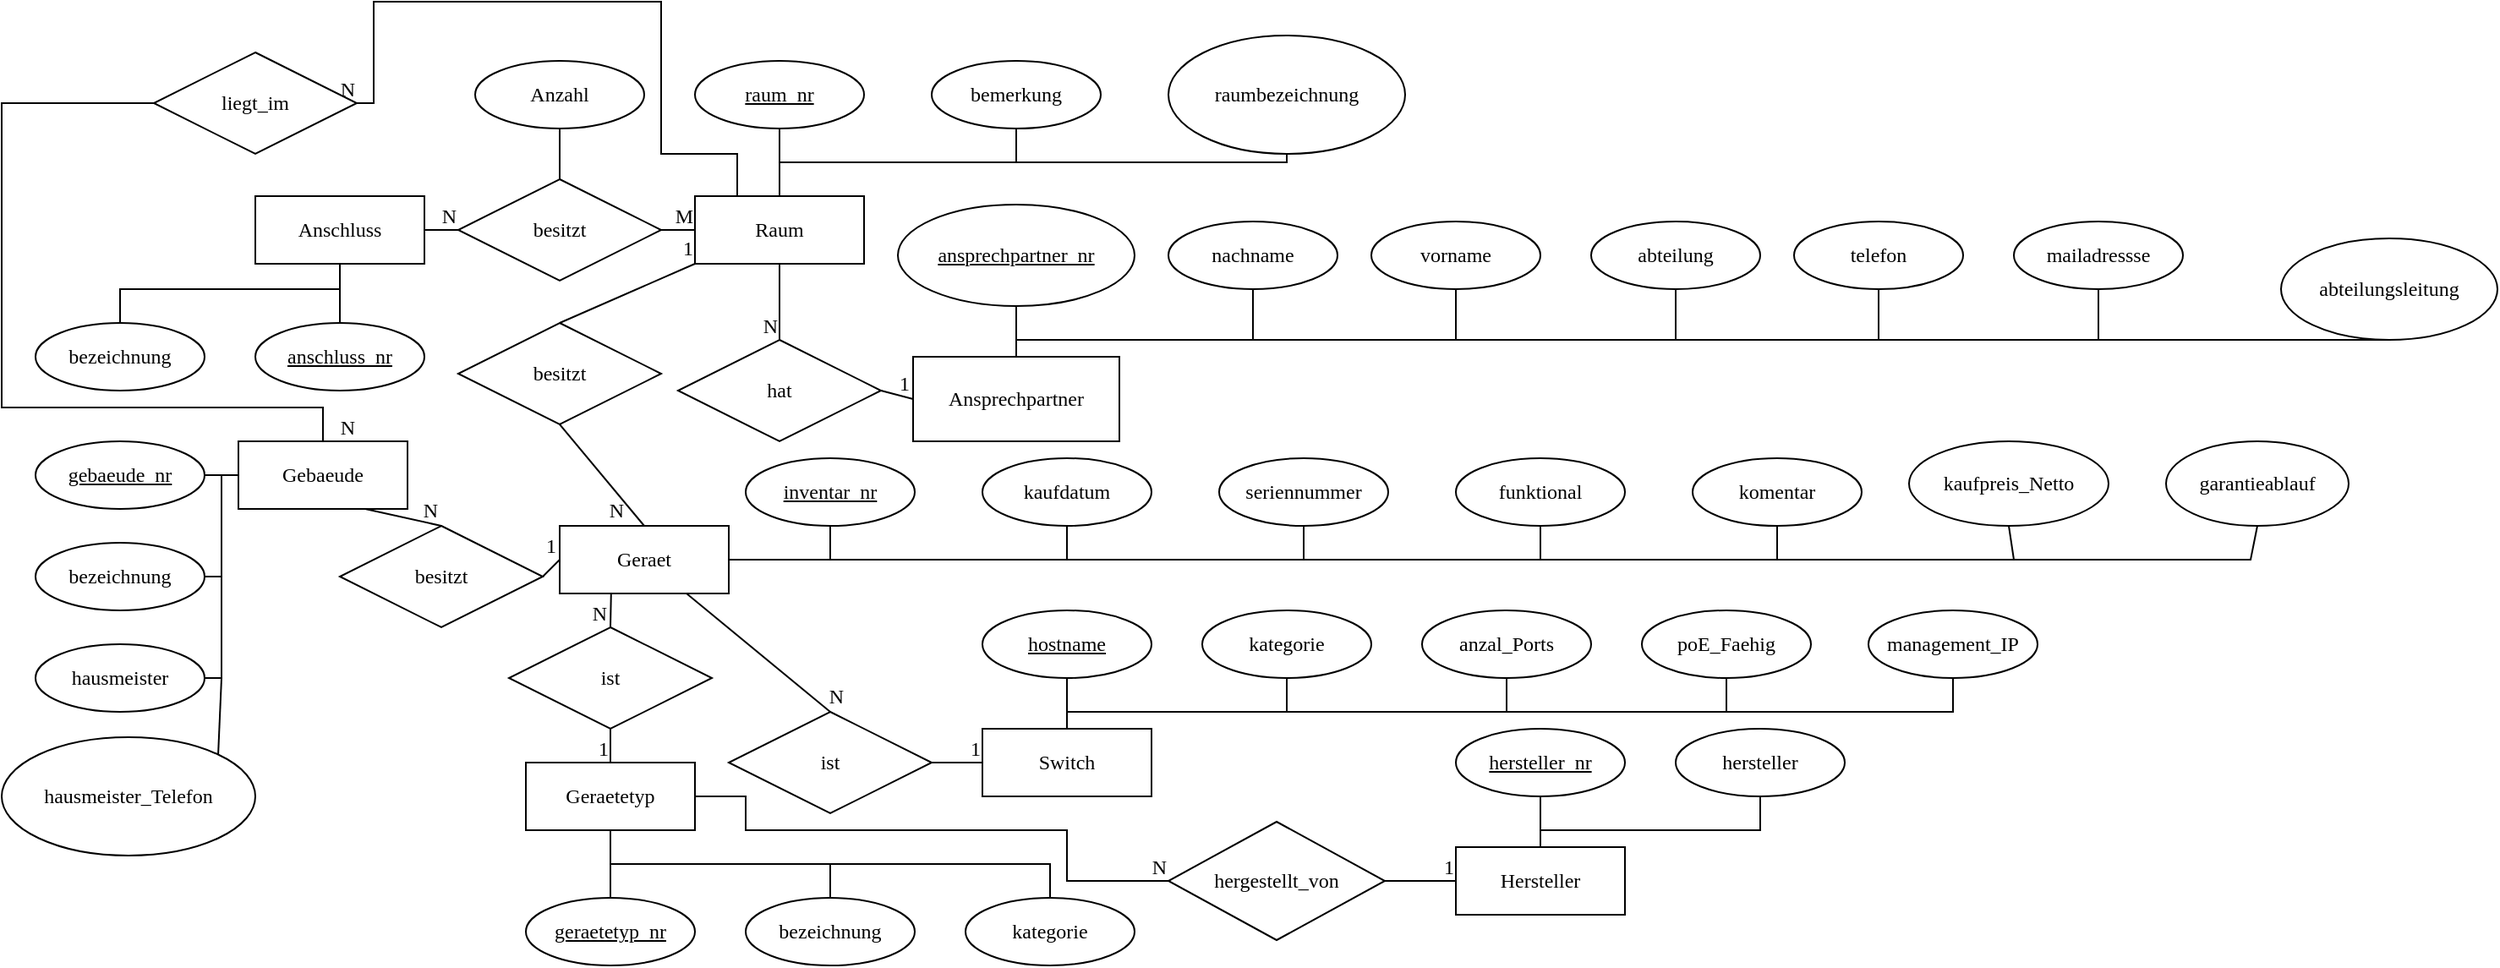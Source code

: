 <mxfile version="21.7.5" type="device">
  <diagram id="R2lEEEUBdFMjLlhIrx00" name="Page-1">
    <mxGraphModel dx="1962" dy="1317" grid="1" gridSize="10" guides="1" tooltips="1" connect="1" arrows="1" fold="1" page="1" pageScale="1" pageWidth="1654" pageHeight="1169" math="0" shadow="0" extFonts="Permanent Marker^https://fonts.googleapis.com/css?family=Permanent+Marker">
      <root>
        <mxCell id="0" />
        <mxCell id="1" parent="0" />
        <mxCell id="VkWqaVcfCihmLtdVIZe6-1" value="Anschluss" style="whiteSpace=wrap;html=1;align=center;fontFamily=CaskaydiaCove Nerd Font Mono;" vertex="1" parent="1">
          <mxGeometry x="272" y="405" width="100" height="40" as="geometry" />
        </mxCell>
        <mxCell id="VkWqaVcfCihmLtdVIZe6-2" value="anschluss_nr" style="ellipse;whiteSpace=wrap;html=1;align=center;fontStyle=4;fontFamily=CaskaydiaCove Nerd Font Mono;" vertex="1" parent="1">
          <mxGeometry x="272" y="480" width="100" height="40" as="geometry" />
        </mxCell>
        <mxCell id="VkWqaVcfCihmLtdVIZe6-3" value="bezeichnung" style="ellipse;whiteSpace=wrap;html=1;align=center;fontFamily=CaskaydiaCove Nerd Font Mono;" vertex="1" parent="1">
          <mxGeometry x="142" y="480" width="100" height="40" as="geometry" />
        </mxCell>
        <mxCell id="VkWqaVcfCihmLtdVIZe6-4" value="Raum" style="whiteSpace=wrap;html=1;align=center;fontFamily=CaskaydiaCove Nerd Font Mono;" vertex="1" parent="1">
          <mxGeometry x="532" y="405" width="100" height="40" as="geometry" />
        </mxCell>
        <mxCell id="VkWqaVcfCihmLtdVIZe6-5" value="raum_nr" style="ellipse;whiteSpace=wrap;html=1;align=center;fontStyle=4;fontFamily=CaskaydiaCove Nerd Font Mono;" vertex="1" parent="1">
          <mxGeometry x="532" y="325" width="100" height="40" as="geometry" />
        </mxCell>
        <mxCell id="VkWqaVcfCihmLtdVIZe6-6" value="raumbezeichnung" style="ellipse;whiteSpace=wrap;html=1;align=center;fontFamily=CaskaydiaCove Nerd Font Mono;" vertex="1" parent="1">
          <mxGeometry x="812" y="310" width="140" height="70" as="geometry" />
        </mxCell>
        <mxCell id="VkWqaVcfCihmLtdVIZe6-7" value="bemerkung" style="ellipse;whiteSpace=wrap;html=1;align=center;fontFamily=CaskaydiaCove Nerd Font Mono;" vertex="1" parent="1">
          <mxGeometry x="672" y="325" width="100" height="40" as="geometry" />
        </mxCell>
        <mxCell id="VkWqaVcfCihmLtdVIZe6-8" value="Ansprechpartner" style="whiteSpace=wrap;html=1;align=center;fontFamily=CaskaydiaCove Nerd Font Mono;" vertex="1" parent="1">
          <mxGeometry x="661" y="500" width="122" height="50" as="geometry" />
        </mxCell>
        <mxCell id="VkWqaVcfCihmLtdVIZe6-9" value="ansprechpartner_nr" style="ellipse;whiteSpace=wrap;html=1;align=center;fontStyle=4;fontFamily=CaskaydiaCove Nerd Font Mono;" vertex="1" parent="1">
          <mxGeometry x="652" y="410" width="140" height="60" as="geometry" />
        </mxCell>
        <mxCell id="VkWqaVcfCihmLtdVIZe6-10" value="vorname" style="ellipse;whiteSpace=wrap;html=1;align=center;fontFamily=CaskaydiaCove Nerd Font Mono;" vertex="1" parent="1">
          <mxGeometry x="932" y="420" width="100" height="40" as="geometry" />
        </mxCell>
        <mxCell id="VkWqaVcfCihmLtdVIZe6-11" value="nachname" style="ellipse;whiteSpace=wrap;html=1;align=center;fontFamily=CaskaydiaCove Nerd Font Mono;" vertex="1" parent="1">
          <mxGeometry x="812" y="420" width="100" height="40" as="geometry" />
        </mxCell>
        <mxCell id="VkWqaVcfCihmLtdVIZe6-12" value="abteilung" style="ellipse;whiteSpace=wrap;html=1;align=center;fontFamily=CaskaydiaCove Nerd Font Mono;" vertex="1" parent="1">
          <mxGeometry x="1062" y="420" width="100" height="40" as="geometry" />
        </mxCell>
        <mxCell id="VkWqaVcfCihmLtdVIZe6-13" value="telefon" style="ellipse;whiteSpace=wrap;html=1;align=center;fontFamily=CaskaydiaCove Nerd Font Mono;" vertex="1" parent="1">
          <mxGeometry x="1182" y="420" width="100" height="40" as="geometry" />
        </mxCell>
        <mxCell id="VkWqaVcfCihmLtdVIZe6-15" value="mailadressse" style="ellipse;whiteSpace=wrap;html=1;align=center;fontFamily=CaskaydiaCove Nerd Font Mono;" vertex="1" parent="1">
          <mxGeometry x="1312" y="420" width="100" height="40" as="geometry" />
        </mxCell>
        <mxCell id="VkWqaVcfCihmLtdVIZe6-16" value="abteilungsleitung" style="ellipse;whiteSpace=wrap;html=1;align=center;fontFamily=CaskaydiaCove Nerd Font Mono;" vertex="1" parent="1">
          <mxGeometry x="1470" y="430" width="128" height="60" as="geometry" />
        </mxCell>
        <mxCell id="VkWqaVcfCihmLtdVIZe6-17" value="Gebaeude" style="whiteSpace=wrap;html=1;align=center;fontFamily=CaskaydiaCove Nerd Font Mono;" vertex="1" parent="1">
          <mxGeometry x="262" y="550" width="100" height="40" as="geometry" />
        </mxCell>
        <mxCell id="VkWqaVcfCihmLtdVIZe6-18" value="gebaeude_nr" style="ellipse;whiteSpace=wrap;html=1;align=center;fontStyle=4;fontFamily=CaskaydiaCove Nerd Font Mono;" vertex="1" parent="1">
          <mxGeometry x="142" y="550" width="100" height="40" as="geometry" />
        </mxCell>
        <mxCell id="VkWqaVcfCihmLtdVIZe6-19" value="bezeichnung" style="ellipse;whiteSpace=wrap;html=1;align=center;fontFamily=CaskaydiaCove Nerd Font Mono;" vertex="1" parent="1">
          <mxGeometry x="142" y="610" width="100" height="40" as="geometry" />
        </mxCell>
        <mxCell id="VkWqaVcfCihmLtdVIZe6-20" value="hausmeister" style="ellipse;whiteSpace=wrap;html=1;align=center;fontFamily=CaskaydiaCove Nerd Font Mono;" vertex="1" parent="1">
          <mxGeometry x="142" y="670" width="100" height="40" as="geometry" />
        </mxCell>
        <mxCell id="VkWqaVcfCihmLtdVIZe6-21" value="hausmeister_Telefon" style="ellipse;whiteSpace=wrap;html=1;align=center;fontFamily=CaskaydiaCove Nerd Font Mono;" vertex="1" parent="1">
          <mxGeometry x="122" y="725" width="150" height="70" as="geometry" />
        </mxCell>
        <mxCell id="VkWqaVcfCihmLtdVIZe6-22" value="Geraet" style="whiteSpace=wrap;html=1;align=center;fontFamily=CaskaydiaCove Nerd Font Mono;" vertex="1" parent="1">
          <mxGeometry x="452" y="600" width="100" height="40" as="geometry" />
        </mxCell>
        <mxCell id="VkWqaVcfCihmLtdVIZe6-23" value="inventar_nr" style="ellipse;whiteSpace=wrap;html=1;align=center;fontStyle=4;fontFamily=CaskaydiaCove Nerd Font Mono;" vertex="1" parent="1">
          <mxGeometry x="562" y="560" width="100" height="40" as="geometry" />
        </mxCell>
        <mxCell id="VkWqaVcfCihmLtdVIZe6-24" value="kaufdatum" style="ellipse;whiteSpace=wrap;html=1;align=center;fontFamily=CaskaydiaCove Nerd Font Mono;" vertex="1" parent="1">
          <mxGeometry x="702" y="560" width="100" height="40" as="geometry" />
        </mxCell>
        <mxCell id="VkWqaVcfCihmLtdVIZe6-25" value="seriennummer" style="ellipse;whiteSpace=wrap;html=1;align=center;fontFamily=CaskaydiaCove Nerd Font Mono;" vertex="1" parent="1">
          <mxGeometry x="842" y="560" width="100" height="40" as="geometry" />
        </mxCell>
        <mxCell id="VkWqaVcfCihmLtdVIZe6-26" value="funktional" style="ellipse;whiteSpace=wrap;html=1;align=center;fontFamily=CaskaydiaCove Nerd Font Mono;" vertex="1" parent="1">
          <mxGeometry x="982" y="560" width="100" height="40" as="geometry" />
        </mxCell>
        <mxCell id="VkWqaVcfCihmLtdVIZe6-27" value="komentar" style="ellipse;whiteSpace=wrap;html=1;align=center;fontFamily=CaskaydiaCove Nerd Font Mono;" vertex="1" parent="1">
          <mxGeometry x="1122" y="560" width="100" height="40" as="geometry" />
        </mxCell>
        <mxCell id="VkWqaVcfCihmLtdVIZe6-28" value="kaufpreis_Netto" style="ellipse;whiteSpace=wrap;html=1;align=center;fontFamily=CaskaydiaCove Nerd Font Mono;" vertex="1" parent="1">
          <mxGeometry x="1250" y="550" width="118" height="50" as="geometry" />
        </mxCell>
        <mxCell id="VkWqaVcfCihmLtdVIZe6-29" value="garantieablauf" style="ellipse;whiteSpace=wrap;html=1;align=center;fontFamily=CaskaydiaCove Nerd Font Mono;" vertex="1" parent="1">
          <mxGeometry x="1402" y="550" width="108" height="50" as="geometry" />
        </mxCell>
        <mxCell id="VkWqaVcfCihmLtdVIZe6-30" value="Geraetetyp" style="whiteSpace=wrap;html=1;align=center;fontFamily=CaskaydiaCove Nerd Font Mono;" vertex="1" parent="1">
          <mxGeometry x="432" y="740" width="100" height="40" as="geometry" />
        </mxCell>
        <mxCell id="VkWqaVcfCihmLtdVIZe6-31" value="geraetetyp_nr" style="ellipse;whiteSpace=wrap;html=1;align=center;fontStyle=4;fontFamily=CaskaydiaCove Nerd Font Mono;" vertex="1" parent="1">
          <mxGeometry x="432" y="820" width="100" height="40" as="geometry" />
        </mxCell>
        <mxCell id="VkWqaVcfCihmLtdVIZe6-32" value="bezeichnung" style="ellipse;whiteSpace=wrap;html=1;align=center;fontFamily=CaskaydiaCove Nerd Font Mono;" vertex="1" parent="1">
          <mxGeometry x="562" y="820" width="100" height="40" as="geometry" />
        </mxCell>
        <mxCell id="VkWqaVcfCihmLtdVIZe6-33" value="kategorie" style="ellipse;whiteSpace=wrap;html=1;align=center;fontFamily=CaskaydiaCove Nerd Font Mono;" vertex="1" parent="1">
          <mxGeometry x="692" y="820" width="100" height="40" as="geometry" />
        </mxCell>
        <mxCell id="VkWqaVcfCihmLtdVIZe6-34" value="Hersteller" style="whiteSpace=wrap;html=1;align=center;fontFamily=CaskaydiaCove Nerd Font Mono;" vertex="1" parent="1">
          <mxGeometry x="982" y="790" width="100" height="40" as="geometry" />
        </mxCell>
        <mxCell id="VkWqaVcfCihmLtdVIZe6-35" value="hersteller_nr" style="ellipse;whiteSpace=wrap;html=1;align=center;fontStyle=4;fontFamily=CaskaydiaCove Nerd Font Mono;" vertex="1" parent="1">
          <mxGeometry x="982" y="720" width="100" height="40" as="geometry" />
        </mxCell>
        <mxCell id="VkWqaVcfCihmLtdVIZe6-36" value="hersteller" style="ellipse;whiteSpace=wrap;html=1;align=center;fontFamily=CaskaydiaCove Nerd Font Mono;" vertex="1" parent="1">
          <mxGeometry x="1112" y="720" width="100" height="40" as="geometry" />
        </mxCell>
        <mxCell id="VkWqaVcfCihmLtdVIZe6-37" value="Switch" style="whiteSpace=wrap;html=1;align=center;fontFamily=CaskaydiaCove Nerd Font Mono;" vertex="1" parent="1">
          <mxGeometry x="702" y="720" width="100" height="40" as="geometry" />
        </mxCell>
        <mxCell id="VkWqaVcfCihmLtdVIZe6-38" value="hostname" style="ellipse;whiteSpace=wrap;html=1;align=center;fontStyle=4;fontFamily=CaskaydiaCove Nerd Font Mono;" vertex="1" parent="1">
          <mxGeometry x="702" y="650" width="100" height="40" as="geometry" />
        </mxCell>
        <mxCell id="VkWqaVcfCihmLtdVIZe6-39" value="kategorie" style="ellipse;whiteSpace=wrap;html=1;align=center;fontFamily=CaskaydiaCove Nerd Font Mono;" vertex="1" parent="1">
          <mxGeometry x="832" y="650" width="100" height="40" as="geometry" />
        </mxCell>
        <mxCell id="VkWqaVcfCihmLtdVIZe6-40" value="anzal_Ports" style="ellipse;whiteSpace=wrap;html=1;align=center;fontFamily=CaskaydiaCove Nerd Font Mono;" vertex="1" parent="1">
          <mxGeometry x="962" y="650" width="100" height="40" as="geometry" />
        </mxCell>
        <mxCell id="VkWqaVcfCihmLtdVIZe6-41" value="poE_Faehig" style="ellipse;whiteSpace=wrap;html=1;align=center;fontFamily=CaskaydiaCove Nerd Font Mono;" vertex="1" parent="1">
          <mxGeometry x="1092" y="650" width="100" height="40" as="geometry" />
        </mxCell>
        <mxCell id="VkWqaVcfCihmLtdVIZe6-42" value="management_IP" style="ellipse;whiteSpace=wrap;html=1;align=center;fontFamily=CaskaydiaCove Nerd Font Mono;" vertex="1" parent="1">
          <mxGeometry x="1226" y="650" width="100" height="40" as="geometry" />
        </mxCell>
        <mxCell id="VkWqaVcfCihmLtdVIZe6-43" value="" style="endArrow=none;html=1;rounded=0;exitX=0.5;exitY=1;exitDx=0;exitDy=0;entryX=0.5;entryY=0;entryDx=0;entryDy=0;fontFamily=CaskaydiaCove Nerd Font Mono;" edge="1" parent="1" source="VkWqaVcfCihmLtdVIZe6-1" target="VkWqaVcfCihmLtdVIZe6-2">
          <mxGeometry relative="1" as="geometry">
            <mxPoint x="302" y="150" as="sourcePoint" />
            <mxPoint x="462" y="150" as="targetPoint" />
          </mxGeometry>
        </mxCell>
        <mxCell id="VkWqaVcfCihmLtdVIZe6-45" value="" style="endArrow=none;html=1;rounded=0;entryX=0.5;entryY=0;entryDx=0;entryDy=0;fontFamily=CaskaydiaCove Nerd Font Mono;" edge="1" parent="1" target="VkWqaVcfCihmLtdVIZe6-3">
          <mxGeometry relative="1" as="geometry">
            <mxPoint x="322" y="460" as="sourcePoint" />
            <mxPoint x="202" y="480" as="targetPoint" />
            <Array as="points">
              <mxPoint x="192" y="460" />
            </Array>
          </mxGeometry>
        </mxCell>
        <mxCell id="VkWqaVcfCihmLtdVIZe6-46" value="" style="endArrow=none;html=1;rounded=0;exitX=0.5;exitY=0;exitDx=0;exitDy=0;entryX=0.5;entryY=1;entryDx=0;entryDy=0;fontFamily=CaskaydiaCove Nerd Font Mono;" edge="1" parent="1" source="VkWqaVcfCihmLtdVIZe6-8" target="VkWqaVcfCihmLtdVIZe6-9">
          <mxGeometry relative="1" as="geometry">
            <mxPoint x="892" y="570" as="sourcePoint" />
            <mxPoint x="1052" y="570" as="targetPoint" />
          </mxGeometry>
        </mxCell>
        <mxCell id="VkWqaVcfCihmLtdVIZe6-47" value="" style="endArrow=none;html=1;rounded=0;entryX=0.5;entryY=1;entryDx=0;entryDy=0;fontFamily=CaskaydiaCove Nerd Font Mono;" edge="1" parent="1" target="VkWqaVcfCihmLtdVIZe6-11">
          <mxGeometry relative="1" as="geometry">
            <mxPoint x="722" y="490" as="sourcePoint" />
            <mxPoint x="1012" y="490" as="targetPoint" />
            <Array as="points">
              <mxPoint x="862" y="490" />
            </Array>
          </mxGeometry>
        </mxCell>
        <mxCell id="VkWqaVcfCihmLtdVIZe6-48" value="" style="endArrow=none;html=1;rounded=0;entryX=0.5;entryY=1;entryDx=0;entryDy=0;fontFamily=CaskaydiaCove Nerd Font Mono;" edge="1" parent="1" target="VkWqaVcfCihmLtdVIZe6-10">
          <mxGeometry relative="1" as="geometry">
            <mxPoint x="862" y="490" as="sourcePoint" />
            <mxPoint x="1082" y="580" as="targetPoint" />
            <Array as="points">
              <mxPoint x="982" y="490" />
            </Array>
          </mxGeometry>
        </mxCell>
        <mxCell id="VkWqaVcfCihmLtdVIZe6-49" value="" style="endArrow=none;html=1;rounded=0;entryX=0.5;entryY=1;entryDx=0;entryDy=0;fontFamily=CaskaydiaCove Nerd Font Mono;" edge="1" parent="1" target="VkWqaVcfCihmLtdVIZe6-12">
          <mxGeometry relative="1" as="geometry">
            <mxPoint x="982" y="490" as="sourcePoint" />
            <mxPoint x="1312" y="570" as="targetPoint" />
            <Array as="points">
              <mxPoint x="1112" y="490" />
            </Array>
          </mxGeometry>
        </mxCell>
        <mxCell id="VkWqaVcfCihmLtdVIZe6-50" value="" style="endArrow=none;html=1;rounded=0;entryX=0.5;entryY=1;entryDx=0;entryDy=0;fontFamily=CaskaydiaCove Nerd Font Mono;" edge="1" parent="1" target="VkWqaVcfCihmLtdVIZe6-13">
          <mxGeometry relative="1" as="geometry">
            <mxPoint x="1112" y="490" as="sourcePoint" />
            <mxPoint x="1382" y="580" as="targetPoint" />
            <Array as="points">
              <mxPoint x="1232" y="490" />
            </Array>
          </mxGeometry>
        </mxCell>
        <mxCell id="VkWqaVcfCihmLtdVIZe6-51" value="" style="endArrow=none;html=1;rounded=0;entryX=0.5;entryY=1;entryDx=0;entryDy=0;fontFamily=CaskaydiaCove Nerd Font Mono;" edge="1" parent="1" target="VkWqaVcfCihmLtdVIZe6-15">
          <mxGeometry relative="1" as="geometry">
            <mxPoint x="1232" y="490" as="sourcePoint" />
            <mxPoint x="1352" y="570" as="targetPoint" />
            <Array as="points">
              <mxPoint x="1362" y="490" />
            </Array>
          </mxGeometry>
        </mxCell>
        <mxCell id="VkWqaVcfCihmLtdVIZe6-52" value="" style="endArrow=none;html=1;rounded=0;entryX=0.5;entryY=1;entryDx=0;entryDy=0;fontFamily=CaskaydiaCove Nerd Font Mono;" edge="1" parent="1" target="VkWqaVcfCihmLtdVIZe6-16">
          <mxGeometry relative="1" as="geometry">
            <mxPoint x="1362" y="490" as="sourcePoint" />
            <mxPoint x="1612" y="590" as="targetPoint" />
            <Array as="points">
              <mxPoint x="1482" y="490" />
            </Array>
          </mxGeometry>
        </mxCell>
        <mxCell id="VkWqaVcfCihmLtdVIZe6-53" value="" style="endArrow=none;html=1;rounded=0;exitX=0.5;exitY=0;exitDx=0;exitDy=0;entryX=0.5;entryY=1;entryDx=0;entryDy=0;fontFamily=CaskaydiaCove Nerd Font Mono;" edge="1" parent="1" source="VkWqaVcfCihmLtdVIZe6-4" target="VkWqaVcfCihmLtdVIZe6-5">
          <mxGeometry relative="1" as="geometry">
            <mxPoint x="1102" y="325" as="sourcePoint" />
            <mxPoint x="1262" y="325" as="targetPoint" />
          </mxGeometry>
        </mxCell>
        <mxCell id="VkWqaVcfCihmLtdVIZe6-54" value="" style="endArrow=none;html=1;rounded=0;entryX=0.5;entryY=1;entryDx=0;entryDy=0;fontFamily=CaskaydiaCove Nerd Font Mono;" edge="1" parent="1" target="VkWqaVcfCihmLtdVIZe6-7">
          <mxGeometry relative="1" as="geometry">
            <mxPoint x="582" y="385" as="sourcePoint" />
            <mxPoint x="852" y="455" as="targetPoint" />
            <Array as="points">
              <mxPoint x="722" y="385" />
            </Array>
          </mxGeometry>
        </mxCell>
        <mxCell id="VkWqaVcfCihmLtdVIZe6-55" value="" style="endArrow=none;html=1;rounded=0;entryX=0.5;entryY=1;entryDx=0;entryDy=0;fontFamily=CaskaydiaCove Nerd Font Mono;" edge="1" parent="1" target="VkWqaVcfCihmLtdVIZe6-6">
          <mxGeometry relative="1" as="geometry">
            <mxPoint x="722" y="385" as="sourcePoint" />
            <mxPoint x="982" y="595" as="targetPoint" />
            <Array as="points">
              <mxPoint x="882" y="385" />
            </Array>
          </mxGeometry>
        </mxCell>
        <mxCell id="VkWqaVcfCihmLtdVIZe6-56" value="" style="endArrow=none;html=1;rounded=0;exitX=1;exitY=0.5;exitDx=0;exitDy=0;entryX=0;entryY=0.5;entryDx=0;entryDy=0;fontFamily=CaskaydiaCove Nerd Font Mono;" edge="1" parent="1" source="VkWqaVcfCihmLtdVIZe6-18" target="VkWqaVcfCihmLtdVIZe6-17">
          <mxGeometry relative="1" as="geometry">
            <mxPoint x="1332" y="1065" as="sourcePoint" />
            <mxPoint x="212" y="620" as="targetPoint" />
          </mxGeometry>
        </mxCell>
        <mxCell id="VkWqaVcfCihmLtdVIZe6-60" value="" style="endArrow=none;html=1;rounded=0;exitX=1;exitY=0.5;exitDx=0;exitDy=0;entryX=0.5;entryY=1;entryDx=0;entryDy=0;fontFamily=CaskaydiaCove Nerd Font Mono;" edge="1" parent="1" source="VkWqaVcfCihmLtdVIZe6-22" target="VkWqaVcfCihmLtdVIZe6-23">
          <mxGeometry relative="1" as="geometry">
            <mxPoint x="912" y="790" as="sourcePoint" />
            <mxPoint x="1072" y="790" as="targetPoint" />
            <Array as="points">
              <mxPoint x="612" y="620" />
            </Array>
          </mxGeometry>
        </mxCell>
        <mxCell id="VkWqaVcfCihmLtdVIZe6-61" value="" style="endArrow=none;html=1;rounded=0;entryX=0.5;entryY=1;entryDx=0;entryDy=0;fontFamily=CaskaydiaCove Nerd Font Mono;" edge="1" parent="1" target="VkWqaVcfCihmLtdVIZe6-24">
          <mxGeometry relative="1" as="geometry">
            <mxPoint x="612" y="620" as="sourcePoint" />
            <mxPoint x="1022" y="680" as="targetPoint" />
            <Array as="points">
              <mxPoint x="752" y="620" />
            </Array>
          </mxGeometry>
        </mxCell>
        <mxCell id="VkWqaVcfCihmLtdVIZe6-62" value="" style="endArrow=none;html=1;rounded=0;entryX=0.5;entryY=1;entryDx=0;entryDy=0;fontFamily=CaskaydiaCove Nerd Font Mono;" edge="1" parent="1" target="VkWqaVcfCihmLtdVIZe6-25">
          <mxGeometry relative="1" as="geometry">
            <mxPoint x="752" y="620" as="sourcePoint" />
            <mxPoint x="1042" y="640" as="targetPoint" />
            <Array as="points">
              <mxPoint x="892" y="620" />
            </Array>
          </mxGeometry>
        </mxCell>
        <mxCell id="VkWqaVcfCihmLtdVIZe6-63" value="" style="endArrow=none;html=1;rounded=0;entryX=0.5;entryY=1;entryDx=0;entryDy=0;fontFamily=CaskaydiaCove Nerd Font Mono;" edge="1" parent="1" target="VkWqaVcfCihmLtdVIZe6-26">
          <mxGeometry relative="1" as="geometry">
            <mxPoint x="892" y="620" as="sourcePoint" />
            <mxPoint x="1232" y="700" as="targetPoint" />
            <Array as="points">
              <mxPoint x="1032" y="620" />
            </Array>
          </mxGeometry>
        </mxCell>
        <mxCell id="VkWqaVcfCihmLtdVIZe6-64" value="" style="endArrow=none;html=1;rounded=0;entryX=0.5;entryY=1;entryDx=0;entryDy=0;fontFamily=CaskaydiaCove Nerd Font Mono;" edge="1" parent="1" target="VkWqaVcfCihmLtdVIZe6-27">
          <mxGeometry relative="1" as="geometry">
            <mxPoint x="1032" y="620" as="sourcePoint" />
            <mxPoint x="1422" y="680" as="targetPoint" />
            <Array as="points">
              <mxPoint x="1172" y="620" />
            </Array>
          </mxGeometry>
        </mxCell>
        <mxCell id="VkWqaVcfCihmLtdVIZe6-65" value="" style="endArrow=none;html=1;rounded=0;entryX=0.5;entryY=1;entryDx=0;entryDy=0;fontFamily=CaskaydiaCove Nerd Font Mono;" edge="1" parent="1" target="VkWqaVcfCihmLtdVIZe6-28">
          <mxGeometry relative="1" as="geometry">
            <mxPoint x="1172" y="620" as="sourcePoint" />
            <mxPoint x="1522" y="630" as="targetPoint" />
            <Array as="points">
              <mxPoint x="1312" y="620" />
            </Array>
          </mxGeometry>
        </mxCell>
        <mxCell id="VkWqaVcfCihmLtdVIZe6-66" value="" style="endArrow=none;html=1;rounded=0;entryX=0.5;entryY=1;entryDx=0;entryDy=0;fontFamily=CaskaydiaCove Nerd Font Mono;" edge="1" parent="1" target="VkWqaVcfCihmLtdVIZe6-29">
          <mxGeometry relative="1" as="geometry">
            <mxPoint x="1312" y="620" as="sourcePoint" />
            <mxPoint x="1542" y="660" as="targetPoint" />
            <Array as="points">
              <mxPoint x="1452" y="620" />
            </Array>
          </mxGeometry>
        </mxCell>
        <mxCell id="VkWqaVcfCihmLtdVIZe6-67" value="" style="endArrow=none;html=1;rounded=0;entryX=0.5;entryY=0;entryDx=0;entryDy=0;exitX=0.5;exitY=1;exitDx=0;exitDy=0;fontFamily=CaskaydiaCove Nerd Font Mono;" edge="1" parent="1" source="VkWqaVcfCihmLtdVIZe6-30" target="VkWqaVcfCihmLtdVIZe6-31">
          <mxGeometry relative="1" as="geometry">
            <mxPoint x="552" y="790" as="sourcePoint" />
            <mxPoint x="522" y="790" as="targetPoint" />
          </mxGeometry>
        </mxCell>
        <mxCell id="VkWqaVcfCihmLtdVIZe6-68" value="" style="endArrow=none;html=1;rounded=0;entryX=0.5;entryY=0;entryDx=0;entryDy=0;fontFamily=CaskaydiaCove Nerd Font Mono;" edge="1" parent="1" target="VkWqaVcfCihmLtdVIZe6-32">
          <mxGeometry relative="1" as="geometry">
            <mxPoint x="482" y="800" as="sourcePoint" />
            <mxPoint x="962" y="920" as="targetPoint" />
            <Array as="points">
              <mxPoint x="612" y="800" />
            </Array>
          </mxGeometry>
        </mxCell>
        <mxCell id="VkWqaVcfCihmLtdVIZe6-69" value="" style="endArrow=none;html=1;rounded=0;entryX=0.5;entryY=0;entryDx=0;entryDy=0;fontFamily=CaskaydiaCove Nerd Font Mono;" edge="1" parent="1" target="VkWqaVcfCihmLtdVIZe6-33">
          <mxGeometry relative="1" as="geometry">
            <mxPoint x="612" y="800" as="sourcePoint" />
            <mxPoint x="782" y="810" as="targetPoint" />
            <Array as="points">
              <mxPoint x="742" y="800" />
            </Array>
          </mxGeometry>
        </mxCell>
        <mxCell id="VkWqaVcfCihmLtdVIZe6-70" value="" style="endArrow=none;html=1;rounded=0;exitX=0.5;exitY=0;exitDx=0;exitDy=0;entryX=0.5;entryY=1;entryDx=0;entryDy=0;fontFamily=CaskaydiaCove Nerd Font Mono;" edge="1" parent="1" source="VkWqaVcfCihmLtdVIZe6-34" target="VkWqaVcfCihmLtdVIZe6-35">
          <mxGeometry relative="1" as="geometry">
            <mxPoint x="1342" y="790" as="sourcePoint" />
            <mxPoint x="1502" y="790" as="targetPoint" />
          </mxGeometry>
        </mxCell>
        <mxCell id="VkWqaVcfCihmLtdVIZe6-71" value="" style="endArrow=none;html=1;rounded=0;entryX=0.5;entryY=1;entryDx=0;entryDy=0;fontFamily=CaskaydiaCove Nerd Font Mono;" edge="1" parent="1" target="VkWqaVcfCihmLtdVIZe6-36">
          <mxGeometry relative="1" as="geometry">
            <mxPoint x="1032" y="780" as="sourcePoint" />
            <mxPoint x="1352" y="790" as="targetPoint" />
            <Array as="points">
              <mxPoint x="1162" y="780" />
            </Array>
          </mxGeometry>
        </mxCell>
        <mxCell id="VkWqaVcfCihmLtdVIZe6-72" value="" style="endArrow=none;html=1;rounded=0;exitX=0.5;exitY=0;exitDx=0;exitDy=0;entryX=0.5;entryY=1;entryDx=0;entryDy=0;fontFamily=CaskaydiaCove Nerd Font Mono;" edge="1" parent="1" source="VkWqaVcfCihmLtdVIZe6-37" target="VkWqaVcfCihmLtdVIZe6-38">
          <mxGeometry relative="1" as="geometry">
            <mxPoint x="1222" y="760" as="sourcePoint" />
            <mxPoint x="1382" y="760" as="targetPoint" />
          </mxGeometry>
        </mxCell>
        <mxCell id="VkWqaVcfCihmLtdVIZe6-73" value="" style="endArrow=none;html=1;rounded=0;entryX=0.5;entryY=1;entryDx=0;entryDy=0;fontFamily=CaskaydiaCove Nerd Font Mono;" edge="1" parent="1" target="VkWqaVcfCihmLtdVIZe6-39">
          <mxGeometry relative="1" as="geometry">
            <mxPoint x="752" y="710" as="sourcePoint" />
            <mxPoint x="1142" y="730" as="targetPoint" />
            <Array as="points">
              <mxPoint x="882" y="710" />
            </Array>
          </mxGeometry>
        </mxCell>
        <mxCell id="VkWqaVcfCihmLtdVIZe6-74" value="" style="endArrow=none;html=1;rounded=0;entryX=0.5;entryY=1;entryDx=0;entryDy=0;fontFamily=CaskaydiaCove Nerd Font Mono;" edge="1" parent="1" target="VkWqaVcfCihmLtdVIZe6-40">
          <mxGeometry relative="1" as="geometry">
            <mxPoint x="882" y="710" as="sourcePoint" />
            <mxPoint x="1132" y="720" as="targetPoint" />
            <Array as="points">
              <mxPoint x="1012" y="710" />
            </Array>
          </mxGeometry>
        </mxCell>
        <mxCell id="VkWqaVcfCihmLtdVIZe6-75" value="" style="endArrow=none;html=1;rounded=0;entryX=0.5;entryY=1;entryDx=0;entryDy=0;fontFamily=CaskaydiaCove Nerd Font Mono;" edge="1" parent="1" target="VkWqaVcfCihmLtdVIZe6-41">
          <mxGeometry relative="1" as="geometry">
            <mxPoint x="1012" y="710" as="sourcePoint" />
            <mxPoint x="1252" y="720" as="targetPoint" />
            <Array as="points">
              <mxPoint x="1142" y="710" />
            </Array>
          </mxGeometry>
        </mxCell>
        <mxCell id="VkWqaVcfCihmLtdVIZe6-76" value="" style="endArrow=none;html=1;rounded=0;entryX=0.5;entryY=1;entryDx=0;entryDy=0;fontFamily=CaskaydiaCove Nerd Font Mono;" edge="1" parent="1" target="VkWqaVcfCihmLtdVIZe6-42">
          <mxGeometry relative="1" as="geometry">
            <mxPoint x="1142" y="710" as="sourcePoint" />
            <mxPoint x="1532" y="740" as="targetPoint" />
            <Array as="points">
              <mxPoint x="1276" y="710" />
            </Array>
          </mxGeometry>
        </mxCell>
        <mxCell id="VkWqaVcfCihmLtdVIZe6-77" value="hat" style="shape=rhombus;perimeter=rhombusPerimeter;whiteSpace=wrap;html=1;align=center;fontFamily=CaskaydiaCove Nerd Font Mono;" vertex="1" parent="1">
          <mxGeometry x="522" y="490" width="120" height="60" as="geometry" />
        </mxCell>
        <mxCell id="VkWqaVcfCihmLtdVIZe6-78" value="" style="endArrow=none;html=1;rounded=0;entryX=0.5;entryY=0;entryDx=0;entryDy=0;exitX=0.5;exitY=1;exitDx=0;exitDy=0;fontFamily=CaskaydiaCove Nerd Font Mono;" edge="1" parent="1" source="VkWqaVcfCihmLtdVIZe6-4" target="VkWqaVcfCihmLtdVIZe6-77">
          <mxGeometry relative="1" as="geometry">
            <mxPoint x="582" y="450" as="sourcePoint" />
            <mxPoint x="862" y="470" as="targetPoint" />
          </mxGeometry>
        </mxCell>
        <mxCell id="VkWqaVcfCihmLtdVIZe6-79" value="N" style="resizable=0;html=1;whiteSpace=wrap;align=right;verticalAlign=bottom;fontFamily=CaskaydiaCove Nerd Font Mono;" connectable="0" vertex="1" parent="VkWqaVcfCihmLtdVIZe6-78">
          <mxGeometry x="1" relative="1" as="geometry" />
        </mxCell>
        <mxCell id="VkWqaVcfCihmLtdVIZe6-80" value="" style="endArrow=none;html=1;rounded=0;exitX=1;exitY=0.5;exitDx=0;exitDy=0;entryX=0;entryY=0.5;entryDx=0;entryDy=0;fontFamily=CaskaydiaCove Nerd Font Mono;" edge="1" parent="1" source="VkWqaVcfCihmLtdVIZe6-77" target="VkWqaVcfCihmLtdVIZe6-8">
          <mxGeometry relative="1" as="geometry">
            <mxPoint x="1162" y="470" as="sourcePoint" />
            <mxPoint x="662" y="470" as="targetPoint" />
          </mxGeometry>
        </mxCell>
        <mxCell id="VkWqaVcfCihmLtdVIZe6-81" value="1" style="resizable=0;html=1;whiteSpace=wrap;align=right;verticalAlign=bottom;fontFamily=CaskaydiaCove Nerd Font Mono;" connectable="0" vertex="1" parent="VkWqaVcfCihmLtdVIZe6-80">
          <mxGeometry x="1" relative="1" as="geometry" />
        </mxCell>
        <mxCell id="VkWqaVcfCihmLtdVIZe6-82" value="besitzt" style="shape=rhombus;perimeter=rhombusPerimeter;whiteSpace=wrap;html=1;align=center;fontFamily=CaskaydiaCove Nerd Font Mono;" vertex="1" parent="1">
          <mxGeometry x="392" y="395" width="120" height="60" as="geometry" />
        </mxCell>
        <mxCell id="VkWqaVcfCihmLtdVIZe6-83" value="" style="endArrow=none;html=1;rounded=0;entryX=0;entryY=0.5;entryDx=0;entryDy=0;exitX=1;exitY=0.5;exitDx=0;exitDy=0;fontFamily=CaskaydiaCove Nerd Font Mono;" edge="1" parent="1" source="VkWqaVcfCihmLtdVIZe6-82" target="VkWqaVcfCihmLtdVIZe6-4">
          <mxGeometry relative="1" as="geometry">
            <mxPoint x="302" y="280" as="sourcePoint" />
            <mxPoint x="462" y="280" as="targetPoint" />
          </mxGeometry>
        </mxCell>
        <mxCell id="VkWqaVcfCihmLtdVIZe6-84" value="M" style="resizable=0;html=1;whiteSpace=wrap;align=right;verticalAlign=bottom;fontFamily=CaskaydiaCove Nerd Font Mono;" connectable="0" vertex="1" parent="VkWqaVcfCihmLtdVIZe6-83">
          <mxGeometry x="1" relative="1" as="geometry" />
        </mxCell>
        <mxCell id="VkWqaVcfCihmLtdVIZe6-85" value="Anzahl" style="ellipse;whiteSpace=wrap;html=1;align=center;fontFamily=CaskaydiaCove Nerd Font Mono;" vertex="1" parent="1">
          <mxGeometry x="402" y="325" width="100" height="40" as="geometry" />
        </mxCell>
        <mxCell id="VkWqaVcfCihmLtdVIZe6-86" value="" style="endArrow=none;html=1;rounded=0;entryX=0.5;entryY=1;entryDx=0;entryDy=0;exitX=0.5;exitY=0;exitDx=0;exitDy=0;fontFamily=CaskaydiaCove Nerd Font Mono;" edge="1" parent="1" source="VkWqaVcfCihmLtdVIZe6-82" target="VkWqaVcfCihmLtdVIZe6-85">
          <mxGeometry relative="1" as="geometry">
            <mxPoint x="192" y="400" as="sourcePoint" />
            <mxPoint x="352" y="400" as="targetPoint" />
          </mxGeometry>
        </mxCell>
        <mxCell id="VkWqaVcfCihmLtdVIZe6-87" value="" style="endArrow=none;html=1;rounded=0;exitX=1;exitY=0.5;exitDx=0;exitDy=0;entryX=0;entryY=0.5;entryDx=0;entryDy=0;fontFamily=CaskaydiaCove Nerd Font Mono;" edge="1" parent="1" source="VkWqaVcfCihmLtdVIZe6-1" target="VkWqaVcfCihmLtdVIZe6-82">
          <mxGeometry relative="1" as="geometry">
            <mxPoint x="372" y="160" as="sourcePoint" />
            <mxPoint x="532" y="160" as="targetPoint" />
          </mxGeometry>
        </mxCell>
        <mxCell id="VkWqaVcfCihmLtdVIZe6-88" value="N" style="resizable=0;html=1;whiteSpace=wrap;align=right;verticalAlign=bottom;fontFamily=CaskaydiaCove Nerd Font Mono;" connectable="0" vertex="1" parent="VkWqaVcfCihmLtdVIZe6-87">
          <mxGeometry x="1" relative="1" as="geometry" />
        </mxCell>
        <mxCell id="VkWqaVcfCihmLtdVIZe6-89" value="besitzt" style="shape=rhombus;perimeter=rhombusPerimeter;whiteSpace=wrap;html=1;align=center;fontFamily=CaskaydiaCove Nerd Font Mono;" vertex="1" parent="1">
          <mxGeometry x="392" y="480" width="120" height="60" as="geometry" />
        </mxCell>
        <mxCell id="VkWqaVcfCihmLtdVIZe6-90" value="" style="endArrow=none;html=1;rounded=0;entryX=0;entryY=1;entryDx=0;entryDy=0;exitX=0.5;exitY=0;exitDx=0;exitDy=0;fontFamily=CaskaydiaCove Nerd Font Mono;" edge="1" parent="1" source="VkWqaVcfCihmLtdVIZe6-89" target="VkWqaVcfCihmLtdVIZe6-4">
          <mxGeometry relative="1" as="geometry">
            <mxPoint x="252" y="690" as="sourcePoint" />
            <mxPoint x="412" y="690" as="targetPoint" />
          </mxGeometry>
        </mxCell>
        <mxCell id="VkWqaVcfCihmLtdVIZe6-91" value="1" style="resizable=0;html=1;whiteSpace=wrap;align=right;verticalAlign=bottom;fontFamily=CaskaydiaCove Nerd Font Mono;" connectable="0" vertex="1" parent="VkWqaVcfCihmLtdVIZe6-90">
          <mxGeometry x="1" relative="1" as="geometry" />
        </mxCell>
        <mxCell id="VkWqaVcfCihmLtdVIZe6-92" value="" style="endArrow=none;html=1;rounded=0;exitX=0.5;exitY=1;exitDx=0;exitDy=0;entryX=0.5;entryY=0;entryDx=0;entryDy=0;fontFamily=CaskaydiaCove Nerd Font Mono;" edge="1" parent="1" source="VkWqaVcfCihmLtdVIZe6-89" target="VkWqaVcfCihmLtdVIZe6-22">
          <mxGeometry relative="1" as="geometry">
            <mxPoint x="282" y="690" as="sourcePoint" />
            <mxPoint x="442" y="690" as="targetPoint" />
          </mxGeometry>
        </mxCell>
        <mxCell id="VkWqaVcfCihmLtdVIZe6-93" value="N" style="resizable=0;html=1;whiteSpace=wrap;align=right;verticalAlign=bottom;fontFamily=CaskaydiaCove Nerd Font Mono;" connectable="0" vertex="1" parent="VkWqaVcfCihmLtdVIZe6-92">
          <mxGeometry x="1" relative="1" as="geometry">
            <mxPoint x="-10" as="offset" />
          </mxGeometry>
        </mxCell>
        <mxCell id="VkWqaVcfCihmLtdVIZe6-94" value="ist" style="shape=rhombus;perimeter=rhombusPerimeter;whiteSpace=wrap;html=1;align=center;fontFamily=CaskaydiaCove Nerd Font Mono;" vertex="1" parent="1">
          <mxGeometry x="552" y="710" width="120" height="60" as="geometry" />
        </mxCell>
        <mxCell id="VkWqaVcfCihmLtdVIZe6-95" value="" style="endArrow=none;html=1;rounded=0;entryX=0;entryY=0.5;entryDx=0;entryDy=0;exitX=1;exitY=0.5;exitDx=0;exitDy=0;fontFamily=CaskaydiaCove Nerd Font Mono;" edge="1" parent="1" source="VkWqaVcfCihmLtdVIZe6-94" target="VkWqaVcfCihmLtdVIZe6-37">
          <mxGeometry relative="1" as="geometry">
            <mxPoint x="432" y="810" as="sourcePoint" />
            <mxPoint x="592" y="810" as="targetPoint" />
          </mxGeometry>
        </mxCell>
        <mxCell id="VkWqaVcfCihmLtdVIZe6-96" value="1" style="resizable=0;html=1;whiteSpace=wrap;align=right;verticalAlign=bottom;fontFamily=CaskaydiaCove Nerd Font Mono;" connectable="0" vertex="1" parent="VkWqaVcfCihmLtdVIZe6-95">
          <mxGeometry x="1" relative="1" as="geometry" />
        </mxCell>
        <mxCell id="VkWqaVcfCihmLtdVIZe6-97" value="" style="endArrow=none;html=1;rounded=0;exitX=0.75;exitY=1;exitDx=0;exitDy=0;entryX=0.5;entryY=0;entryDx=0;entryDy=0;fontFamily=CaskaydiaCove Nerd Font Mono;" edge="1" parent="1" source="VkWqaVcfCihmLtdVIZe6-22" target="VkWqaVcfCihmLtdVIZe6-94">
          <mxGeometry relative="1" as="geometry">
            <mxPoint x="572" y="870" as="sourcePoint" />
            <mxPoint x="602" y="700" as="targetPoint" />
          </mxGeometry>
        </mxCell>
        <mxCell id="VkWqaVcfCihmLtdVIZe6-98" value="N" style="resizable=0;html=1;whiteSpace=wrap;align=right;verticalAlign=bottom;fontFamily=CaskaydiaCove Nerd Font Mono;" connectable="0" vertex="1" parent="VkWqaVcfCihmLtdVIZe6-97">
          <mxGeometry x="1" relative="1" as="geometry">
            <mxPoint x="10" as="offset" />
          </mxGeometry>
        </mxCell>
        <mxCell id="VkWqaVcfCihmLtdVIZe6-99" value="ist" style="shape=rhombus;perimeter=rhombusPerimeter;whiteSpace=wrap;html=1;align=center;fontFamily=CaskaydiaCove Nerd Font Mono;" vertex="1" parent="1">
          <mxGeometry x="422" y="660" width="120" height="60" as="geometry" />
        </mxCell>
        <mxCell id="VkWqaVcfCihmLtdVIZe6-100" value="" style="endArrow=none;html=1;rounded=0;exitX=0.5;exitY=0;exitDx=0;exitDy=0;entryX=0.5;entryY=1;entryDx=0;entryDy=0;fontFamily=CaskaydiaCove Nerd Font Mono;" edge="1" parent="1" source="VkWqaVcfCihmLtdVIZe6-30" target="VkWqaVcfCihmLtdVIZe6-99">
          <mxGeometry relative="1" as="geometry">
            <mxPoint x="482" y="730" as="sourcePoint" />
            <mxPoint x="652" y="1010" as="targetPoint" />
          </mxGeometry>
        </mxCell>
        <mxCell id="VkWqaVcfCihmLtdVIZe6-101" value="1" style="resizable=0;html=1;whiteSpace=wrap;align=right;verticalAlign=bottom;fontFamily=CaskaydiaCove Nerd Font Mono;" connectable="0" vertex="1" parent="VkWqaVcfCihmLtdVIZe6-100">
          <mxGeometry x="1" relative="1" as="geometry">
            <mxPoint y="20" as="offset" />
          </mxGeometry>
        </mxCell>
        <mxCell id="VkWqaVcfCihmLtdVIZe6-102" value="" style="endArrow=none;html=1;rounded=0;entryX=0.5;entryY=0;entryDx=0;entryDy=0;exitX=0.304;exitY=1.005;exitDx=0;exitDy=0;exitPerimeter=0;fontFamily=CaskaydiaCove Nerd Font Mono;" edge="1" parent="1" source="VkWqaVcfCihmLtdVIZe6-22" target="VkWqaVcfCihmLtdVIZe6-99">
          <mxGeometry relative="1" as="geometry">
            <mxPoint x="332" y="680" as="sourcePoint" />
            <mxPoint x="492" y="680" as="targetPoint" />
          </mxGeometry>
        </mxCell>
        <mxCell id="VkWqaVcfCihmLtdVIZe6-103" value="N" style="resizable=0;html=1;whiteSpace=wrap;align=right;verticalAlign=bottom;fontFamily=CaskaydiaCove Nerd Font Mono;" connectable="0" vertex="1" parent="VkWqaVcfCihmLtdVIZe6-102">
          <mxGeometry x="1" relative="1" as="geometry" />
        </mxCell>
        <mxCell id="VkWqaVcfCihmLtdVIZe6-104" value="hergestellt_von" style="shape=rhombus;perimeter=rhombusPerimeter;whiteSpace=wrap;html=1;align=center;fontFamily=CaskaydiaCove Nerd Font Mono;" vertex="1" parent="1">
          <mxGeometry x="812" y="775" width="128" height="70" as="geometry" />
        </mxCell>
        <mxCell id="VkWqaVcfCihmLtdVIZe6-105" value="" style="endArrow=none;html=1;rounded=0;entryX=0;entryY=0.5;entryDx=0;entryDy=0;exitX=1;exitY=0.5;exitDx=0;exitDy=0;fontFamily=CaskaydiaCove Nerd Font Mono;" edge="1" parent="1" source="VkWqaVcfCihmLtdVIZe6-104" target="VkWqaVcfCihmLtdVIZe6-34">
          <mxGeometry relative="1" as="geometry">
            <mxPoint x="882" y="910" as="sourcePoint" />
            <mxPoint x="942" y="1260" as="targetPoint" />
          </mxGeometry>
        </mxCell>
        <mxCell id="VkWqaVcfCihmLtdVIZe6-106" value="1" style="resizable=0;html=1;whiteSpace=wrap;align=right;verticalAlign=bottom;fontFamily=CaskaydiaCove Nerd Font Mono;" connectable="0" vertex="1" parent="VkWqaVcfCihmLtdVIZe6-105">
          <mxGeometry x="1" relative="1" as="geometry" />
        </mxCell>
        <mxCell id="VkWqaVcfCihmLtdVIZe6-107" value="" style="endArrow=none;html=1;rounded=0;exitX=1;exitY=0.5;exitDx=0;exitDy=0;entryX=0;entryY=0.5;entryDx=0;entryDy=0;fontFamily=CaskaydiaCove Nerd Font Mono;" edge="1" parent="1" source="VkWqaVcfCihmLtdVIZe6-30" target="VkWqaVcfCihmLtdVIZe6-104">
          <mxGeometry relative="1" as="geometry">
            <mxPoint x="802" y="900" as="sourcePoint" />
            <mxPoint x="962" y="900" as="targetPoint" />
            <Array as="points">
              <mxPoint x="562" y="760" />
              <mxPoint x="562" y="780" />
              <mxPoint x="752" y="780" />
              <mxPoint x="752" y="810" />
            </Array>
          </mxGeometry>
        </mxCell>
        <mxCell id="VkWqaVcfCihmLtdVIZe6-108" value="N" style="resizable=0;html=1;whiteSpace=wrap;align=right;verticalAlign=bottom;fontFamily=CaskaydiaCove Nerd Font Mono;" connectable="0" vertex="1" parent="VkWqaVcfCihmLtdVIZe6-107">
          <mxGeometry x="1" relative="1" as="geometry" />
        </mxCell>
        <mxCell id="VkWqaVcfCihmLtdVIZe6-109" value="besitzt" style="shape=rhombus;perimeter=rhombusPerimeter;whiteSpace=wrap;html=1;align=center;fontFamily=CaskaydiaCove Nerd Font Mono;" vertex="1" parent="1">
          <mxGeometry x="322" y="600" width="120" height="60" as="geometry" />
        </mxCell>
        <mxCell id="VkWqaVcfCihmLtdVIZe6-110" value="" style="endArrow=none;html=1;rounded=0;exitX=1;exitY=0.5;exitDx=0;exitDy=0;entryX=0;entryY=0.5;entryDx=0;entryDy=0;fontFamily=CaskaydiaCove Nerd Font Mono;" edge="1" parent="1" source="VkWqaVcfCihmLtdVIZe6-109" target="VkWqaVcfCihmLtdVIZe6-22">
          <mxGeometry relative="1" as="geometry">
            <mxPoint x="202" y="820" as="sourcePoint" />
            <mxPoint x="362" y="820" as="targetPoint" />
          </mxGeometry>
        </mxCell>
        <mxCell id="VkWqaVcfCihmLtdVIZe6-111" value="1" style="resizable=0;html=1;whiteSpace=wrap;align=right;verticalAlign=bottom;fontFamily=CaskaydiaCove Nerd Font Mono;" connectable="0" vertex="1" parent="VkWqaVcfCihmLtdVIZe6-110">
          <mxGeometry x="1" relative="1" as="geometry" />
        </mxCell>
        <mxCell id="VkWqaVcfCihmLtdVIZe6-112" value="" style="endArrow=none;html=1;rounded=0;exitX=0.75;exitY=1;exitDx=0;exitDy=0;entryX=0.5;entryY=0;entryDx=0;entryDy=0;fontFamily=CaskaydiaCove Nerd Font Mono;" edge="1" parent="1" source="VkWqaVcfCihmLtdVIZe6-17" target="VkWqaVcfCihmLtdVIZe6-109">
          <mxGeometry relative="1" as="geometry">
            <mxPoint x="252" y="790" as="sourcePoint" />
            <mxPoint x="412" y="790" as="targetPoint" />
          </mxGeometry>
        </mxCell>
        <mxCell id="VkWqaVcfCihmLtdVIZe6-113" value="N" style="resizable=0;html=1;whiteSpace=wrap;align=right;verticalAlign=bottom;fontFamily=CaskaydiaCove Nerd Font Mono;" connectable="0" vertex="1" parent="VkWqaVcfCihmLtdVIZe6-112">
          <mxGeometry x="1" relative="1" as="geometry" />
        </mxCell>
        <mxCell id="VkWqaVcfCihmLtdVIZe6-114" value="" style="endArrow=none;html=1;rounded=0;exitX=1;exitY=0.5;exitDx=0;exitDy=0;fontFamily=CaskaydiaCove Nerd Font Mono;" edge="1" parent="1" source="VkWqaVcfCihmLtdVIZe6-19">
          <mxGeometry relative="1" as="geometry">
            <mxPoint x="242" y="750" as="sourcePoint" />
            <mxPoint x="252" y="570" as="targetPoint" />
            <Array as="points">
              <mxPoint x="252" y="630" />
            </Array>
          </mxGeometry>
        </mxCell>
        <mxCell id="VkWqaVcfCihmLtdVIZe6-115" value="" style="endArrow=none;html=1;rounded=0;exitX=1;exitY=0.5;exitDx=0;exitDy=0;fontFamily=CaskaydiaCove Nerd Font Mono;" edge="1" parent="1" source="VkWqaVcfCihmLtdVIZe6-20">
          <mxGeometry relative="1" as="geometry">
            <mxPoint x="242" y="910" as="sourcePoint" />
            <mxPoint x="252" y="630" as="targetPoint" />
            <Array as="points">
              <mxPoint x="252" y="690" />
            </Array>
          </mxGeometry>
        </mxCell>
        <mxCell id="VkWqaVcfCihmLtdVIZe6-116" value="" style="endArrow=none;html=1;rounded=0;entryX=1;entryY=0;entryDx=0;entryDy=0;fontFamily=CaskaydiaCove Nerd Font Mono;" edge="1" parent="1" target="VkWqaVcfCihmLtdVIZe6-21">
          <mxGeometry relative="1" as="geometry">
            <mxPoint x="252" y="690" as="sourcePoint" />
            <mxPoint x="552" y="1160" as="targetPoint" />
          </mxGeometry>
        </mxCell>
        <mxCell id="VkWqaVcfCihmLtdVIZe6-117" value="liegt_im" style="shape=rhombus;perimeter=rhombusPerimeter;whiteSpace=wrap;html=1;align=center;fontFamily=CaskaydiaCove Nerd Font Mono;" vertex="1" parent="1">
          <mxGeometry x="212" y="320" width="120" height="60" as="geometry" />
        </mxCell>
        <mxCell id="VkWqaVcfCihmLtdVIZe6-118" value="" style="endArrow=none;html=1;rounded=0;exitX=0;exitY=0.5;exitDx=0;exitDy=0;entryX=0.5;entryY=0;entryDx=0;entryDy=0;fontFamily=CaskaydiaCove Nerd Font Mono;" edge="1" parent="1" source="VkWqaVcfCihmLtdVIZe6-117" target="VkWqaVcfCihmLtdVIZe6-17">
          <mxGeometry relative="1" as="geometry">
            <mxPoint x="292" y="910" as="sourcePoint" />
            <mxPoint x="452" y="910" as="targetPoint" />
            <Array as="points">
              <mxPoint x="122" y="350" />
              <mxPoint x="122" y="530" />
              <mxPoint x="312" y="530" />
            </Array>
          </mxGeometry>
        </mxCell>
        <mxCell id="VkWqaVcfCihmLtdVIZe6-119" value="N" style="resizable=0;html=1;whiteSpace=wrap;align=right;verticalAlign=bottom;fontFamily=CaskaydiaCove Nerd Font Mono;" connectable="0" vertex="1" parent="VkWqaVcfCihmLtdVIZe6-118">
          <mxGeometry x="1" relative="1" as="geometry">
            <mxPoint x="20" as="offset" />
          </mxGeometry>
        </mxCell>
        <mxCell id="VkWqaVcfCihmLtdVIZe6-120" value="" style="endArrow=none;html=1;rounded=0;entryX=1;entryY=0.5;entryDx=0;entryDy=0;exitX=0.25;exitY=0;exitDx=0;exitDy=0;fontFamily=CaskaydiaCove Nerd Font Mono;" edge="1" parent="1" source="VkWqaVcfCihmLtdVIZe6-4" target="VkWqaVcfCihmLtdVIZe6-117">
          <mxGeometry relative="1" as="geometry">
            <mxPoint x="352" y="280" as="sourcePoint" />
            <mxPoint x="512" y="280" as="targetPoint" />
            <Array as="points">
              <mxPoint x="557" y="380" />
              <mxPoint x="512" y="380" />
              <mxPoint x="512" y="290" />
              <mxPoint x="342" y="290" />
              <mxPoint x="342" y="350" />
            </Array>
          </mxGeometry>
        </mxCell>
        <mxCell id="VkWqaVcfCihmLtdVIZe6-121" value="N" style="resizable=0;html=1;whiteSpace=wrap;align=right;verticalAlign=bottom;fontFamily=CaskaydiaCove Nerd Font Mono;" connectable="0" vertex="1" parent="VkWqaVcfCihmLtdVIZe6-120">
          <mxGeometry x="1" relative="1" as="geometry" />
        </mxCell>
      </root>
    </mxGraphModel>
  </diagram>
</mxfile>
